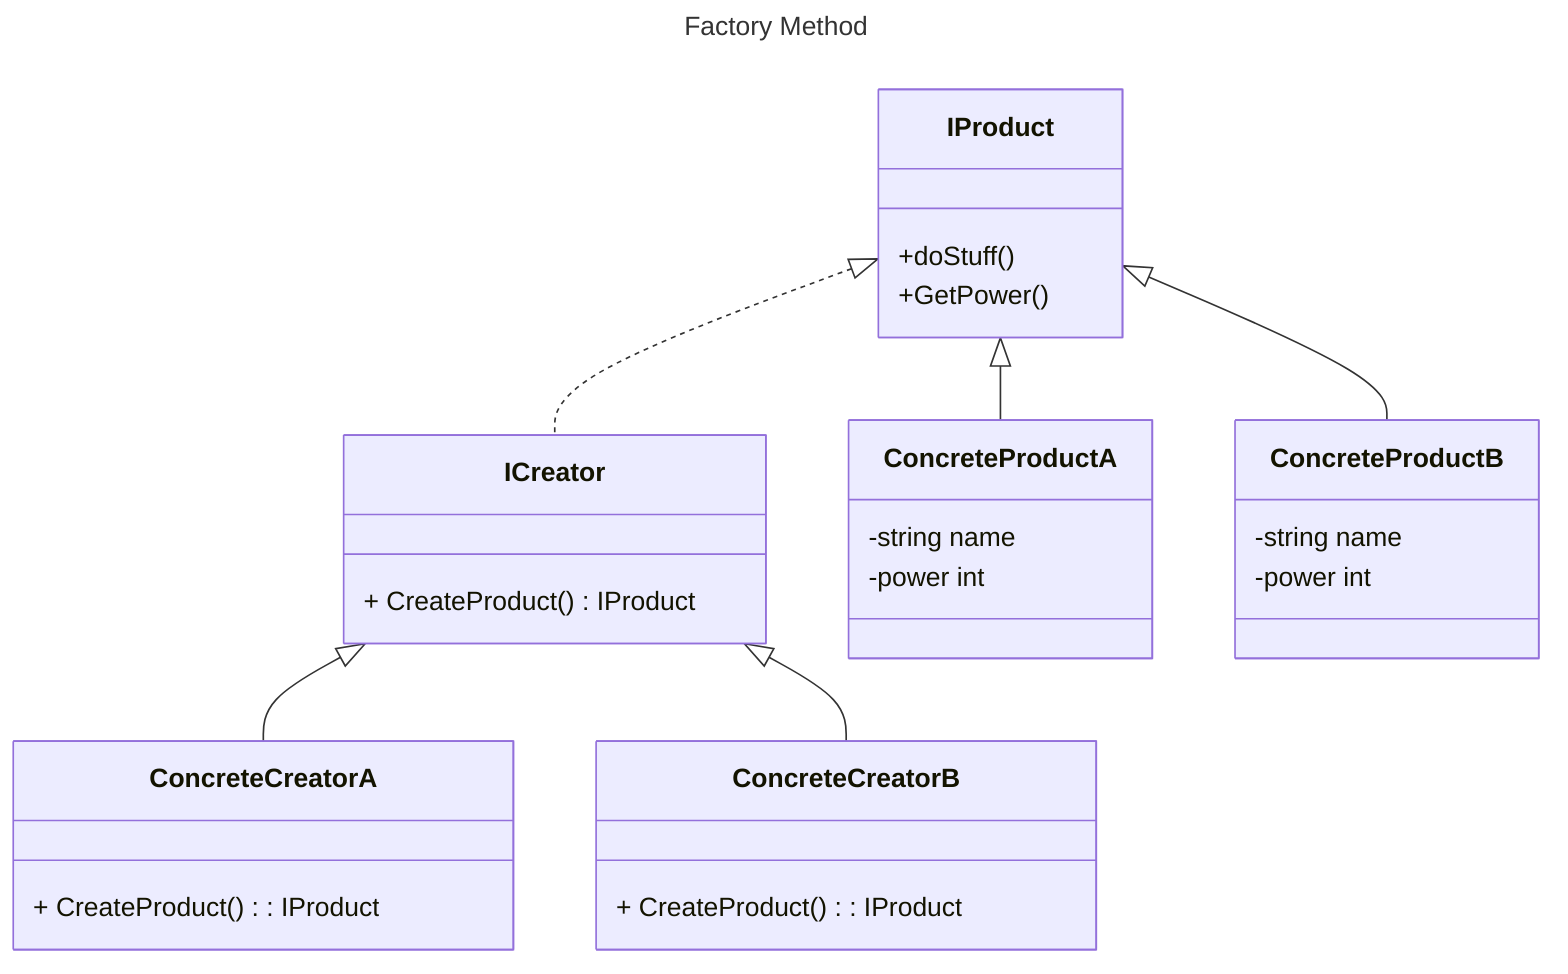 ---
title: Factory Method
---
classDiagram
    ICreator <|-- ConcreteCreatorA
    ICreator <|-- ConcreteCreatorB
    ICreator: + CreateProduct() IProduct


    class ConcreteCreatorA {
        + CreateProduct(): IProduct
    }
    class ConcreteCreatorB {
        + CreateProduct(): IProduct
    }


    IProduct <|.. ICreator

    IProduct <|-- ConcreteProductA
    IProduct <|-- ConcreteProductB

    IProduct: +doStuff()
    IProduct: +GetPower()

    class ConcreteProductA {
        -string name
        -power int
    }
    class ConcreteProductB {
        -string name
        -power int
    }